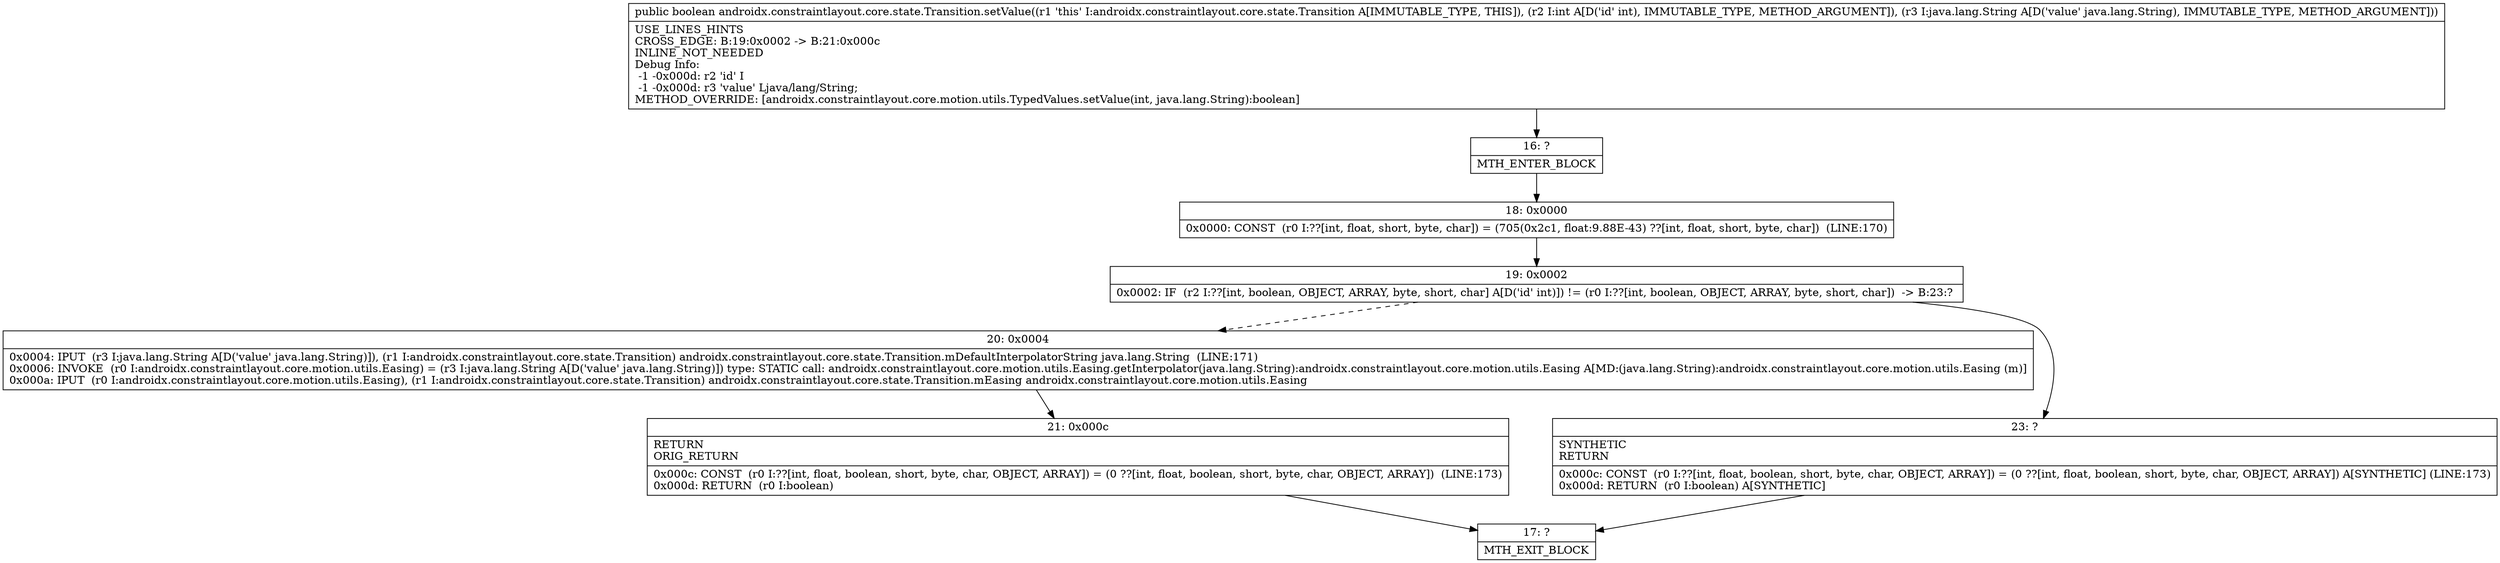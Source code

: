 digraph "CFG forandroidx.constraintlayout.core.state.Transition.setValue(ILjava\/lang\/String;)Z" {
Node_16 [shape=record,label="{16\:\ ?|MTH_ENTER_BLOCK\l}"];
Node_18 [shape=record,label="{18\:\ 0x0000|0x0000: CONST  (r0 I:??[int, float, short, byte, char]) = (705(0x2c1, float:9.88E\-43) ??[int, float, short, byte, char])  (LINE:170)\l}"];
Node_19 [shape=record,label="{19\:\ 0x0002|0x0002: IF  (r2 I:??[int, boolean, OBJECT, ARRAY, byte, short, char] A[D('id' int)]) != (r0 I:??[int, boolean, OBJECT, ARRAY, byte, short, char])  \-\> B:23:? \l}"];
Node_20 [shape=record,label="{20\:\ 0x0004|0x0004: IPUT  (r3 I:java.lang.String A[D('value' java.lang.String)]), (r1 I:androidx.constraintlayout.core.state.Transition) androidx.constraintlayout.core.state.Transition.mDefaultInterpolatorString java.lang.String  (LINE:171)\l0x0006: INVOKE  (r0 I:androidx.constraintlayout.core.motion.utils.Easing) = (r3 I:java.lang.String A[D('value' java.lang.String)]) type: STATIC call: androidx.constraintlayout.core.motion.utils.Easing.getInterpolator(java.lang.String):androidx.constraintlayout.core.motion.utils.Easing A[MD:(java.lang.String):androidx.constraintlayout.core.motion.utils.Easing (m)]\l0x000a: IPUT  (r0 I:androidx.constraintlayout.core.motion.utils.Easing), (r1 I:androidx.constraintlayout.core.state.Transition) androidx.constraintlayout.core.state.Transition.mEasing androidx.constraintlayout.core.motion.utils.Easing \l}"];
Node_21 [shape=record,label="{21\:\ 0x000c|RETURN\lORIG_RETURN\l|0x000c: CONST  (r0 I:??[int, float, boolean, short, byte, char, OBJECT, ARRAY]) = (0 ??[int, float, boolean, short, byte, char, OBJECT, ARRAY])  (LINE:173)\l0x000d: RETURN  (r0 I:boolean) \l}"];
Node_17 [shape=record,label="{17\:\ ?|MTH_EXIT_BLOCK\l}"];
Node_23 [shape=record,label="{23\:\ ?|SYNTHETIC\lRETURN\l|0x000c: CONST  (r0 I:??[int, float, boolean, short, byte, char, OBJECT, ARRAY]) = (0 ??[int, float, boolean, short, byte, char, OBJECT, ARRAY]) A[SYNTHETIC] (LINE:173)\l0x000d: RETURN  (r0 I:boolean) A[SYNTHETIC]\l}"];
MethodNode[shape=record,label="{public boolean androidx.constraintlayout.core.state.Transition.setValue((r1 'this' I:androidx.constraintlayout.core.state.Transition A[IMMUTABLE_TYPE, THIS]), (r2 I:int A[D('id' int), IMMUTABLE_TYPE, METHOD_ARGUMENT]), (r3 I:java.lang.String A[D('value' java.lang.String), IMMUTABLE_TYPE, METHOD_ARGUMENT]))  | USE_LINES_HINTS\lCROSS_EDGE: B:19:0x0002 \-\> B:21:0x000c\lINLINE_NOT_NEEDED\lDebug Info:\l  \-1 \-0x000d: r2 'id' I\l  \-1 \-0x000d: r3 'value' Ljava\/lang\/String;\lMETHOD_OVERRIDE: [androidx.constraintlayout.core.motion.utils.TypedValues.setValue(int, java.lang.String):boolean]\l}"];
MethodNode -> Node_16;Node_16 -> Node_18;
Node_18 -> Node_19;
Node_19 -> Node_20[style=dashed];
Node_19 -> Node_23;
Node_20 -> Node_21;
Node_21 -> Node_17;
Node_23 -> Node_17;
}

